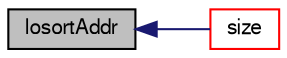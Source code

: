 digraph "losortAddr"
{
  bgcolor="transparent";
  edge [fontname="FreeSans",fontsize="10",labelfontname="FreeSans",labelfontsize="10"];
  node [fontname="FreeSans",fontsize="10",shape=record];
  rankdir="LR";
  Node4465 [label="losortAddr",height=0.2,width=0.4,color="black", fillcolor="grey75", style="filled", fontcolor="black"];
  Node4465 -> Node4466 [dir="back",color="midnightblue",fontsize="10",style="solid",fontname="FreeSans"];
  Node4466 [label="size",height=0.2,width=0.4,color="red",URL="$a26850.html#a9facbf0a118d395c89884e45a5ca4e4b",tooltip="Return number of equations. "];
}
